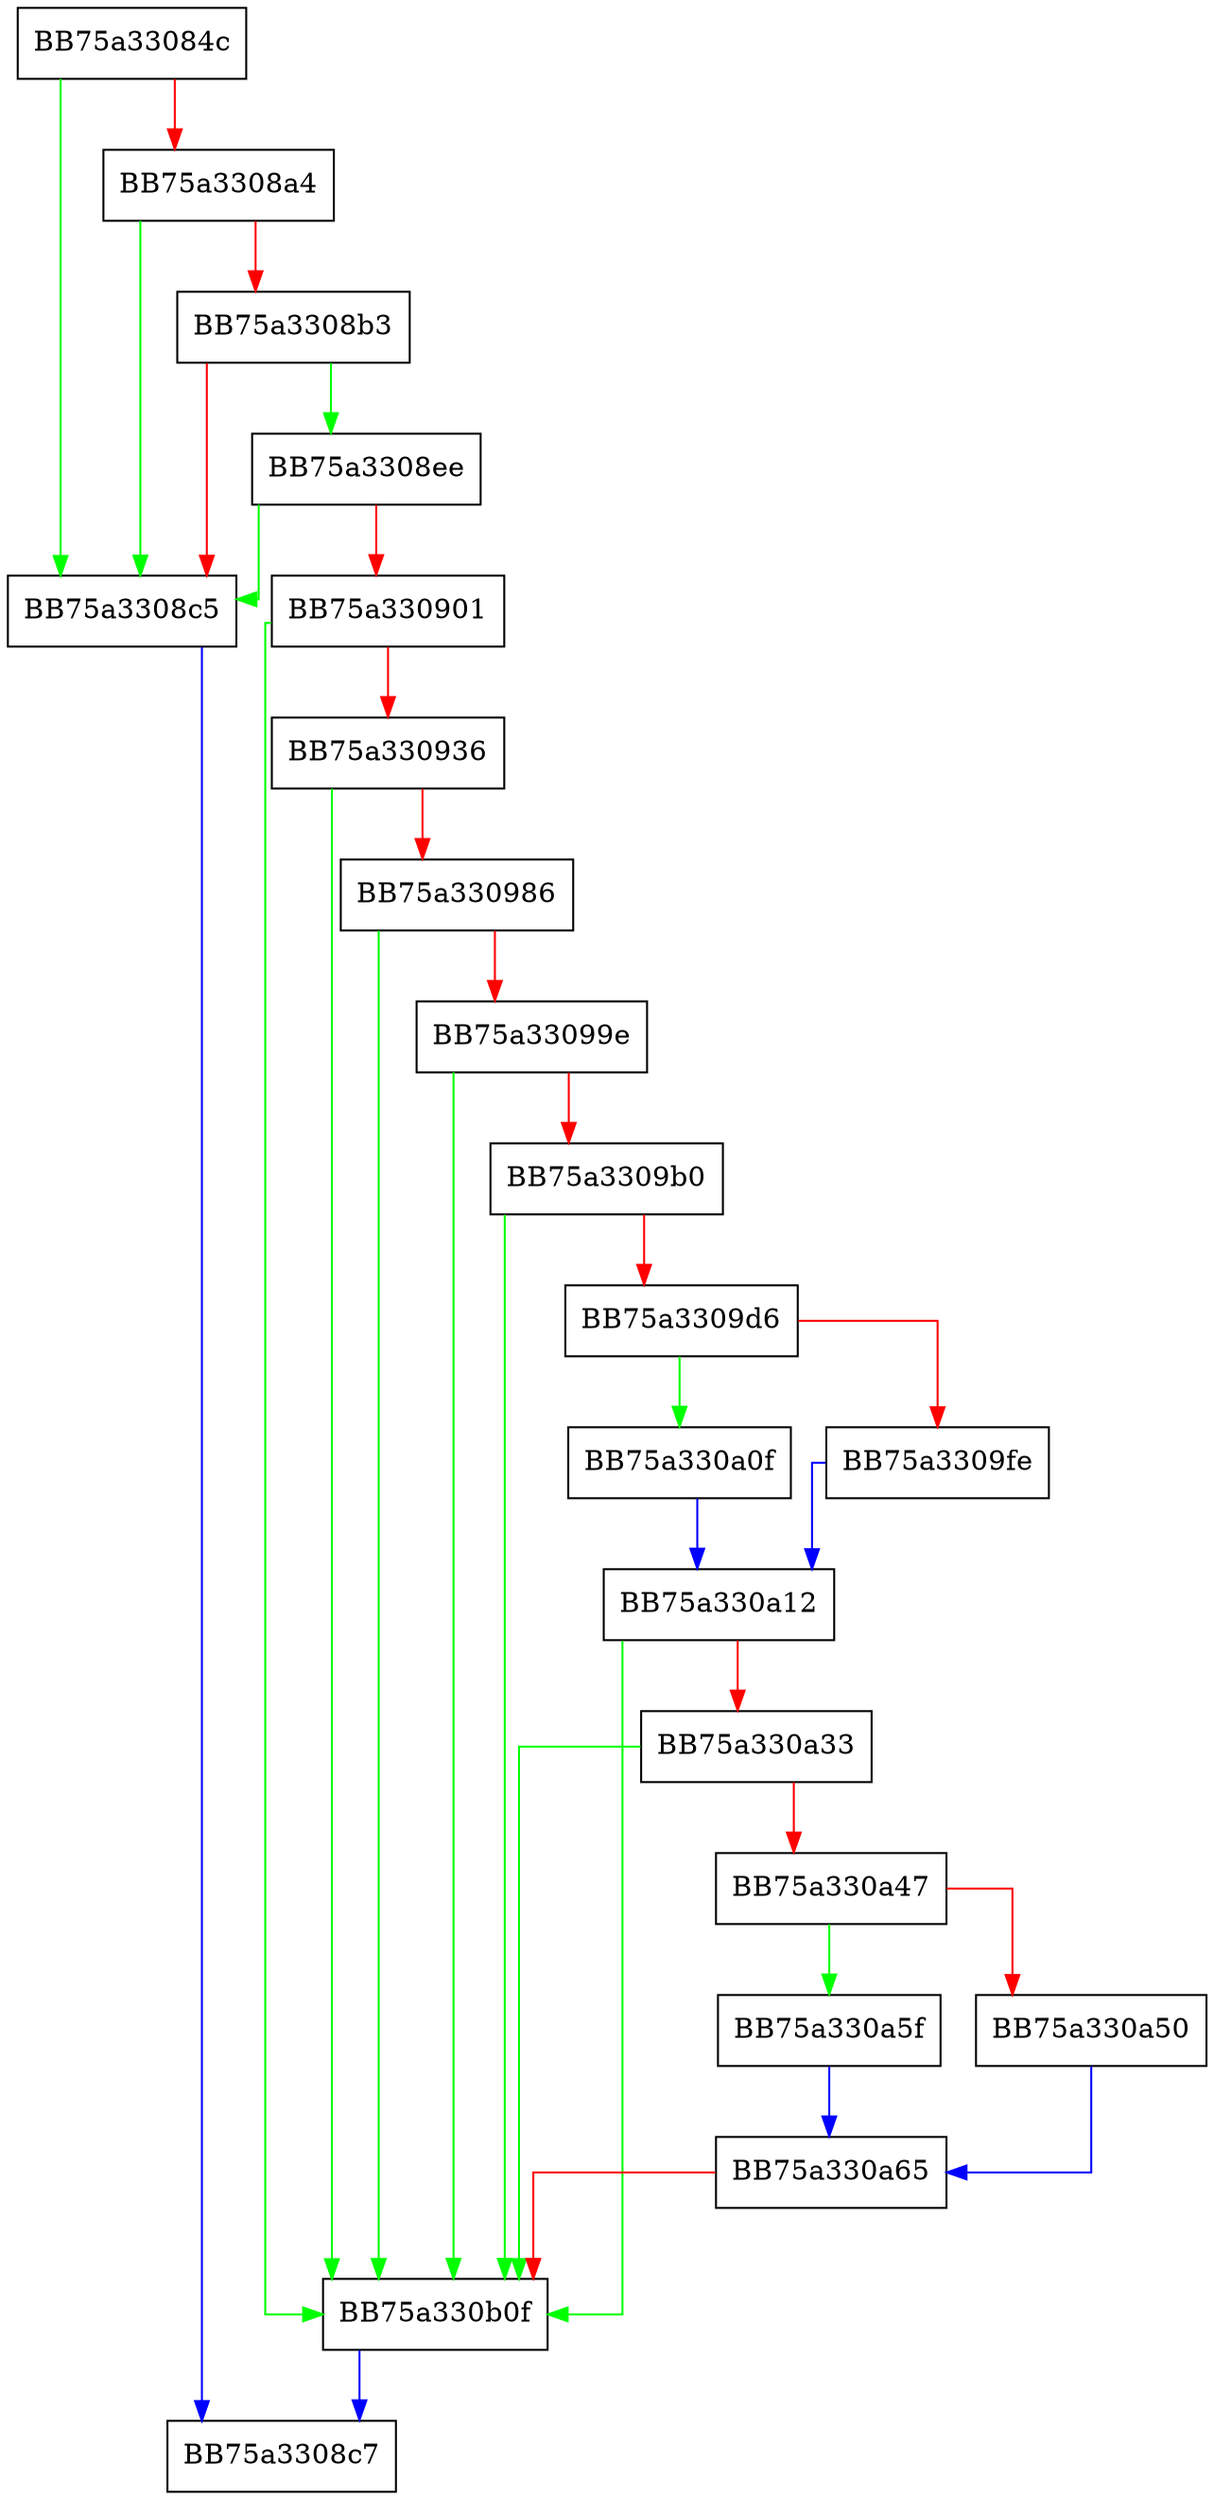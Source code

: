 digraph microcode {
  node [shape="box"];
  graph [splines=ortho];
  BB75a33084c -> BB75a3308c5 [color="green"];
  BB75a33084c -> BB75a3308a4 [color="red"];
  BB75a3308a4 -> BB75a3308c5 [color="green"];
  BB75a3308a4 -> BB75a3308b3 [color="red"];
  BB75a3308b3 -> BB75a3308ee [color="green"];
  BB75a3308b3 -> BB75a3308c5 [color="red"];
  BB75a3308c5 -> BB75a3308c7 [color="blue"];
  BB75a3308ee -> BB75a3308c5 [color="green"];
  BB75a3308ee -> BB75a330901 [color="red"];
  BB75a330901 -> BB75a330b0f [color="green"];
  BB75a330901 -> BB75a330936 [color="red"];
  BB75a330936 -> BB75a330b0f [color="green"];
  BB75a330936 -> BB75a330986 [color="red"];
  BB75a330986 -> BB75a330b0f [color="green"];
  BB75a330986 -> BB75a33099e [color="red"];
  BB75a33099e -> BB75a330b0f [color="green"];
  BB75a33099e -> BB75a3309b0 [color="red"];
  BB75a3309b0 -> BB75a330b0f [color="green"];
  BB75a3309b0 -> BB75a3309d6 [color="red"];
  BB75a3309d6 -> BB75a330a0f [color="green"];
  BB75a3309d6 -> BB75a3309fe [color="red"];
  BB75a3309fe -> BB75a330a12 [color="blue"];
  BB75a330a0f -> BB75a330a12 [color="blue"];
  BB75a330a12 -> BB75a330b0f [color="green"];
  BB75a330a12 -> BB75a330a33 [color="red"];
  BB75a330a33 -> BB75a330b0f [color="green"];
  BB75a330a33 -> BB75a330a47 [color="red"];
  BB75a330a47 -> BB75a330a5f [color="green"];
  BB75a330a47 -> BB75a330a50 [color="red"];
  BB75a330a50 -> BB75a330a65 [color="blue"];
  BB75a330a5f -> BB75a330a65 [color="blue"];
  BB75a330a65 -> BB75a330b0f [color="red"];
  BB75a330b0f -> BB75a3308c7 [color="blue"];
}